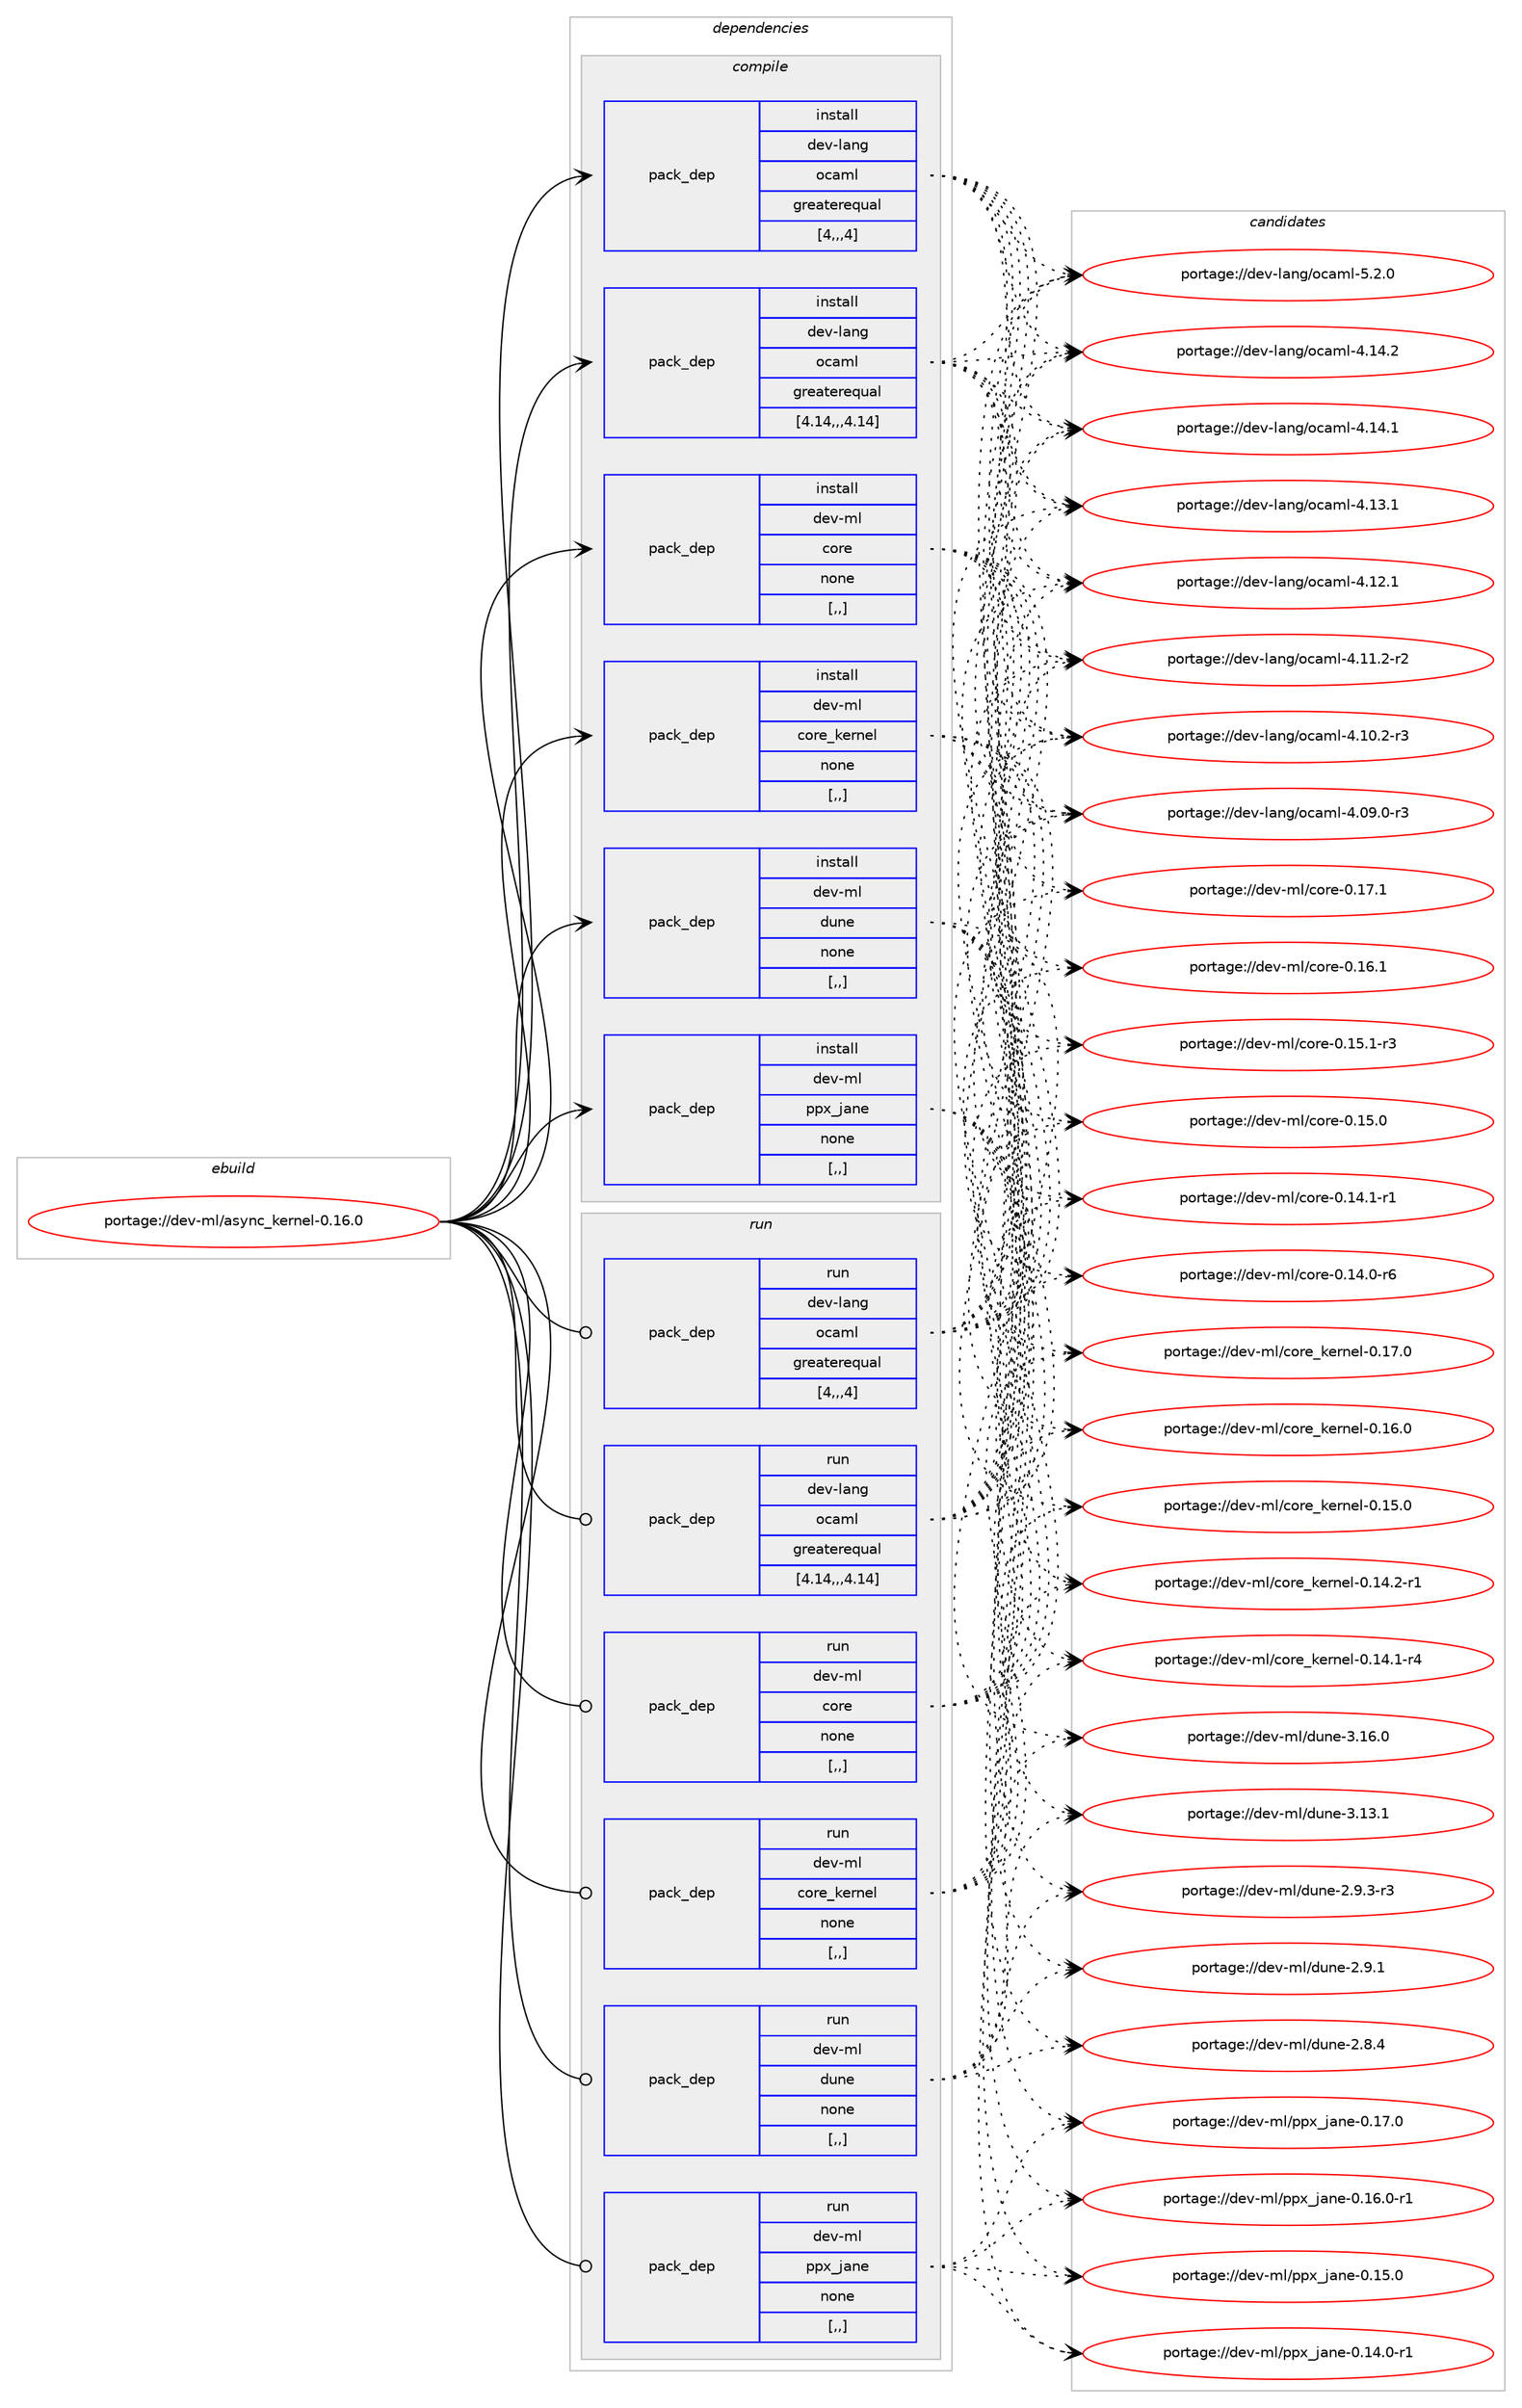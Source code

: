 digraph prolog {

# *************
# Graph options
# *************

newrank=true;
concentrate=true;
compound=true;
graph [rankdir=LR,fontname=Helvetica,fontsize=10,ranksep=1.5];#, ranksep=2.5, nodesep=0.2];
edge  [arrowhead=vee];
node  [fontname=Helvetica,fontsize=10];

# **********
# The ebuild
# **********

subgraph cluster_leftcol {
color=gray;
label=<<i>ebuild</i>>;
id [label="portage://dev-ml/async_kernel-0.16.0", color=red, width=4, href="../dev-ml/async_kernel-0.16.0.svg"];
}

# ****************
# The dependencies
# ****************

subgraph cluster_midcol {
color=gray;
label=<<i>dependencies</i>>;
subgraph cluster_compile {
fillcolor="#eeeeee";
style=filled;
label=<<i>compile</i>>;
subgraph pack447327 {
dependency611570 [label=<<TABLE BORDER="0" CELLBORDER="1" CELLSPACING="0" CELLPADDING="4" WIDTH="220"><TR><TD ROWSPAN="6" CELLPADDING="30">pack_dep</TD></TR><TR><TD WIDTH="110">install</TD></TR><TR><TD>dev-lang</TD></TR><TR><TD>ocaml</TD></TR><TR><TD>greaterequal</TD></TR><TR><TD>[4,,,4]</TD></TR></TABLE>>, shape=none, color=blue];
}
id:e -> dependency611570:w [weight=20,style="solid",arrowhead="vee"];
subgraph pack447328 {
dependency611571 [label=<<TABLE BORDER="0" CELLBORDER="1" CELLSPACING="0" CELLPADDING="4" WIDTH="220"><TR><TD ROWSPAN="6" CELLPADDING="30">pack_dep</TD></TR><TR><TD WIDTH="110">install</TD></TR><TR><TD>dev-lang</TD></TR><TR><TD>ocaml</TD></TR><TR><TD>greaterequal</TD></TR><TR><TD>[4.14,,,4.14]</TD></TR></TABLE>>, shape=none, color=blue];
}
id:e -> dependency611571:w [weight=20,style="solid",arrowhead="vee"];
subgraph pack447329 {
dependency611572 [label=<<TABLE BORDER="0" CELLBORDER="1" CELLSPACING="0" CELLPADDING="4" WIDTH="220"><TR><TD ROWSPAN="6" CELLPADDING="30">pack_dep</TD></TR><TR><TD WIDTH="110">install</TD></TR><TR><TD>dev-ml</TD></TR><TR><TD>core</TD></TR><TR><TD>none</TD></TR><TR><TD>[,,]</TD></TR></TABLE>>, shape=none, color=blue];
}
id:e -> dependency611572:w [weight=20,style="solid",arrowhead="vee"];
subgraph pack447330 {
dependency611573 [label=<<TABLE BORDER="0" CELLBORDER="1" CELLSPACING="0" CELLPADDING="4" WIDTH="220"><TR><TD ROWSPAN="6" CELLPADDING="30">pack_dep</TD></TR><TR><TD WIDTH="110">install</TD></TR><TR><TD>dev-ml</TD></TR><TR><TD>core_kernel</TD></TR><TR><TD>none</TD></TR><TR><TD>[,,]</TD></TR></TABLE>>, shape=none, color=blue];
}
id:e -> dependency611573:w [weight=20,style="solid",arrowhead="vee"];
subgraph pack447331 {
dependency611574 [label=<<TABLE BORDER="0" CELLBORDER="1" CELLSPACING="0" CELLPADDING="4" WIDTH="220"><TR><TD ROWSPAN="6" CELLPADDING="30">pack_dep</TD></TR><TR><TD WIDTH="110">install</TD></TR><TR><TD>dev-ml</TD></TR><TR><TD>dune</TD></TR><TR><TD>none</TD></TR><TR><TD>[,,]</TD></TR></TABLE>>, shape=none, color=blue];
}
id:e -> dependency611574:w [weight=20,style="solid",arrowhead="vee"];
subgraph pack447332 {
dependency611575 [label=<<TABLE BORDER="0" CELLBORDER="1" CELLSPACING="0" CELLPADDING="4" WIDTH="220"><TR><TD ROWSPAN="6" CELLPADDING="30">pack_dep</TD></TR><TR><TD WIDTH="110">install</TD></TR><TR><TD>dev-ml</TD></TR><TR><TD>ppx_jane</TD></TR><TR><TD>none</TD></TR><TR><TD>[,,]</TD></TR></TABLE>>, shape=none, color=blue];
}
id:e -> dependency611575:w [weight=20,style="solid",arrowhead="vee"];
}
subgraph cluster_compileandrun {
fillcolor="#eeeeee";
style=filled;
label=<<i>compile and run</i>>;
}
subgraph cluster_run {
fillcolor="#eeeeee";
style=filled;
label=<<i>run</i>>;
subgraph pack447333 {
dependency611576 [label=<<TABLE BORDER="0" CELLBORDER="1" CELLSPACING="0" CELLPADDING="4" WIDTH="220"><TR><TD ROWSPAN="6" CELLPADDING="30">pack_dep</TD></TR><TR><TD WIDTH="110">run</TD></TR><TR><TD>dev-lang</TD></TR><TR><TD>ocaml</TD></TR><TR><TD>greaterequal</TD></TR><TR><TD>[4,,,4]</TD></TR></TABLE>>, shape=none, color=blue];
}
id:e -> dependency611576:w [weight=20,style="solid",arrowhead="odot"];
subgraph pack447334 {
dependency611577 [label=<<TABLE BORDER="0" CELLBORDER="1" CELLSPACING="0" CELLPADDING="4" WIDTH="220"><TR><TD ROWSPAN="6" CELLPADDING="30">pack_dep</TD></TR><TR><TD WIDTH="110">run</TD></TR><TR><TD>dev-lang</TD></TR><TR><TD>ocaml</TD></TR><TR><TD>greaterequal</TD></TR><TR><TD>[4.14,,,4.14]</TD></TR></TABLE>>, shape=none, color=blue];
}
id:e -> dependency611577:w [weight=20,style="solid",arrowhead="odot"];
subgraph pack447335 {
dependency611578 [label=<<TABLE BORDER="0" CELLBORDER="1" CELLSPACING="0" CELLPADDING="4" WIDTH="220"><TR><TD ROWSPAN="6" CELLPADDING="30">pack_dep</TD></TR><TR><TD WIDTH="110">run</TD></TR><TR><TD>dev-ml</TD></TR><TR><TD>core</TD></TR><TR><TD>none</TD></TR><TR><TD>[,,]</TD></TR></TABLE>>, shape=none, color=blue];
}
id:e -> dependency611578:w [weight=20,style="solid",arrowhead="odot"];
subgraph pack447336 {
dependency611579 [label=<<TABLE BORDER="0" CELLBORDER="1" CELLSPACING="0" CELLPADDING="4" WIDTH="220"><TR><TD ROWSPAN="6" CELLPADDING="30">pack_dep</TD></TR><TR><TD WIDTH="110">run</TD></TR><TR><TD>dev-ml</TD></TR><TR><TD>core_kernel</TD></TR><TR><TD>none</TD></TR><TR><TD>[,,]</TD></TR></TABLE>>, shape=none, color=blue];
}
id:e -> dependency611579:w [weight=20,style="solid",arrowhead="odot"];
subgraph pack447337 {
dependency611580 [label=<<TABLE BORDER="0" CELLBORDER="1" CELLSPACING="0" CELLPADDING="4" WIDTH="220"><TR><TD ROWSPAN="6" CELLPADDING="30">pack_dep</TD></TR><TR><TD WIDTH="110">run</TD></TR><TR><TD>dev-ml</TD></TR><TR><TD>dune</TD></TR><TR><TD>none</TD></TR><TR><TD>[,,]</TD></TR></TABLE>>, shape=none, color=blue];
}
id:e -> dependency611580:w [weight=20,style="solid",arrowhead="odot"];
subgraph pack447338 {
dependency611581 [label=<<TABLE BORDER="0" CELLBORDER="1" CELLSPACING="0" CELLPADDING="4" WIDTH="220"><TR><TD ROWSPAN="6" CELLPADDING="30">pack_dep</TD></TR><TR><TD WIDTH="110">run</TD></TR><TR><TD>dev-ml</TD></TR><TR><TD>ppx_jane</TD></TR><TR><TD>none</TD></TR><TR><TD>[,,]</TD></TR></TABLE>>, shape=none, color=blue];
}
id:e -> dependency611581:w [weight=20,style="solid",arrowhead="odot"];
}
}

# **************
# The candidates
# **************

subgraph cluster_choices {
rank=same;
color=gray;
label=<<i>candidates</i>>;

subgraph choice447327 {
color=black;
nodesep=1;
choice1001011184510897110103471119997109108455346504648 [label="portage://dev-lang/ocaml-5.2.0", color=red, width=4,href="../dev-lang/ocaml-5.2.0.svg"];
choice100101118451089711010347111999710910845524649524650 [label="portage://dev-lang/ocaml-4.14.2", color=red, width=4,href="../dev-lang/ocaml-4.14.2.svg"];
choice100101118451089711010347111999710910845524649524649 [label="portage://dev-lang/ocaml-4.14.1", color=red, width=4,href="../dev-lang/ocaml-4.14.1.svg"];
choice100101118451089711010347111999710910845524649514649 [label="portage://dev-lang/ocaml-4.13.1", color=red, width=4,href="../dev-lang/ocaml-4.13.1.svg"];
choice100101118451089711010347111999710910845524649504649 [label="portage://dev-lang/ocaml-4.12.1", color=red, width=4,href="../dev-lang/ocaml-4.12.1.svg"];
choice1001011184510897110103471119997109108455246494946504511450 [label="portage://dev-lang/ocaml-4.11.2-r2", color=red, width=4,href="../dev-lang/ocaml-4.11.2-r2.svg"];
choice1001011184510897110103471119997109108455246494846504511451 [label="portage://dev-lang/ocaml-4.10.2-r3", color=red, width=4,href="../dev-lang/ocaml-4.10.2-r3.svg"];
choice1001011184510897110103471119997109108455246485746484511451 [label="portage://dev-lang/ocaml-4.09.0-r3", color=red, width=4,href="../dev-lang/ocaml-4.09.0-r3.svg"];
dependency611570:e -> choice1001011184510897110103471119997109108455346504648:w [style=dotted,weight="100"];
dependency611570:e -> choice100101118451089711010347111999710910845524649524650:w [style=dotted,weight="100"];
dependency611570:e -> choice100101118451089711010347111999710910845524649524649:w [style=dotted,weight="100"];
dependency611570:e -> choice100101118451089711010347111999710910845524649514649:w [style=dotted,weight="100"];
dependency611570:e -> choice100101118451089711010347111999710910845524649504649:w [style=dotted,weight="100"];
dependency611570:e -> choice1001011184510897110103471119997109108455246494946504511450:w [style=dotted,weight="100"];
dependency611570:e -> choice1001011184510897110103471119997109108455246494846504511451:w [style=dotted,weight="100"];
dependency611570:e -> choice1001011184510897110103471119997109108455246485746484511451:w [style=dotted,weight="100"];
}
subgraph choice447328 {
color=black;
nodesep=1;
choice1001011184510897110103471119997109108455346504648 [label="portage://dev-lang/ocaml-5.2.0", color=red, width=4,href="../dev-lang/ocaml-5.2.0.svg"];
choice100101118451089711010347111999710910845524649524650 [label="portage://dev-lang/ocaml-4.14.2", color=red, width=4,href="../dev-lang/ocaml-4.14.2.svg"];
choice100101118451089711010347111999710910845524649524649 [label="portage://dev-lang/ocaml-4.14.1", color=red, width=4,href="../dev-lang/ocaml-4.14.1.svg"];
choice100101118451089711010347111999710910845524649514649 [label="portage://dev-lang/ocaml-4.13.1", color=red, width=4,href="../dev-lang/ocaml-4.13.1.svg"];
choice100101118451089711010347111999710910845524649504649 [label="portage://dev-lang/ocaml-4.12.1", color=red, width=4,href="../dev-lang/ocaml-4.12.1.svg"];
choice1001011184510897110103471119997109108455246494946504511450 [label="portage://dev-lang/ocaml-4.11.2-r2", color=red, width=4,href="../dev-lang/ocaml-4.11.2-r2.svg"];
choice1001011184510897110103471119997109108455246494846504511451 [label="portage://dev-lang/ocaml-4.10.2-r3", color=red, width=4,href="../dev-lang/ocaml-4.10.2-r3.svg"];
choice1001011184510897110103471119997109108455246485746484511451 [label="portage://dev-lang/ocaml-4.09.0-r3", color=red, width=4,href="../dev-lang/ocaml-4.09.0-r3.svg"];
dependency611571:e -> choice1001011184510897110103471119997109108455346504648:w [style=dotted,weight="100"];
dependency611571:e -> choice100101118451089711010347111999710910845524649524650:w [style=dotted,weight="100"];
dependency611571:e -> choice100101118451089711010347111999710910845524649524649:w [style=dotted,weight="100"];
dependency611571:e -> choice100101118451089711010347111999710910845524649514649:w [style=dotted,weight="100"];
dependency611571:e -> choice100101118451089711010347111999710910845524649504649:w [style=dotted,weight="100"];
dependency611571:e -> choice1001011184510897110103471119997109108455246494946504511450:w [style=dotted,weight="100"];
dependency611571:e -> choice1001011184510897110103471119997109108455246494846504511451:w [style=dotted,weight="100"];
dependency611571:e -> choice1001011184510897110103471119997109108455246485746484511451:w [style=dotted,weight="100"];
}
subgraph choice447329 {
color=black;
nodesep=1;
choice10010111845109108479911111410145484649554649 [label="portage://dev-ml/core-0.17.1", color=red, width=4,href="../dev-ml/core-0.17.1.svg"];
choice10010111845109108479911111410145484649544649 [label="portage://dev-ml/core-0.16.1", color=red, width=4,href="../dev-ml/core-0.16.1.svg"];
choice100101118451091084799111114101454846495346494511451 [label="portage://dev-ml/core-0.15.1-r3", color=red, width=4,href="../dev-ml/core-0.15.1-r3.svg"];
choice10010111845109108479911111410145484649534648 [label="portage://dev-ml/core-0.15.0", color=red, width=4,href="../dev-ml/core-0.15.0.svg"];
choice100101118451091084799111114101454846495246494511449 [label="portage://dev-ml/core-0.14.1-r1", color=red, width=4,href="../dev-ml/core-0.14.1-r1.svg"];
choice100101118451091084799111114101454846495246484511454 [label="portage://dev-ml/core-0.14.0-r6", color=red, width=4,href="../dev-ml/core-0.14.0-r6.svg"];
dependency611572:e -> choice10010111845109108479911111410145484649554649:w [style=dotted,weight="100"];
dependency611572:e -> choice10010111845109108479911111410145484649544649:w [style=dotted,weight="100"];
dependency611572:e -> choice100101118451091084799111114101454846495346494511451:w [style=dotted,weight="100"];
dependency611572:e -> choice10010111845109108479911111410145484649534648:w [style=dotted,weight="100"];
dependency611572:e -> choice100101118451091084799111114101454846495246494511449:w [style=dotted,weight="100"];
dependency611572:e -> choice100101118451091084799111114101454846495246484511454:w [style=dotted,weight="100"];
}
subgraph choice447330 {
color=black;
nodesep=1;
choice1001011184510910847991111141019510710111411010110845484649554648 [label="portage://dev-ml/core_kernel-0.17.0", color=red, width=4,href="../dev-ml/core_kernel-0.17.0.svg"];
choice1001011184510910847991111141019510710111411010110845484649544648 [label="portage://dev-ml/core_kernel-0.16.0", color=red, width=4,href="../dev-ml/core_kernel-0.16.0.svg"];
choice1001011184510910847991111141019510710111411010110845484649534648 [label="portage://dev-ml/core_kernel-0.15.0", color=red, width=4,href="../dev-ml/core_kernel-0.15.0.svg"];
choice10010111845109108479911111410195107101114110101108454846495246504511449 [label="portage://dev-ml/core_kernel-0.14.2-r1", color=red, width=4,href="../dev-ml/core_kernel-0.14.2-r1.svg"];
choice10010111845109108479911111410195107101114110101108454846495246494511452 [label="portage://dev-ml/core_kernel-0.14.1-r4", color=red, width=4,href="../dev-ml/core_kernel-0.14.1-r4.svg"];
dependency611573:e -> choice1001011184510910847991111141019510710111411010110845484649554648:w [style=dotted,weight="100"];
dependency611573:e -> choice1001011184510910847991111141019510710111411010110845484649544648:w [style=dotted,weight="100"];
dependency611573:e -> choice1001011184510910847991111141019510710111411010110845484649534648:w [style=dotted,weight="100"];
dependency611573:e -> choice10010111845109108479911111410195107101114110101108454846495246504511449:w [style=dotted,weight="100"];
dependency611573:e -> choice10010111845109108479911111410195107101114110101108454846495246494511452:w [style=dotted,weight="100"];
}
subgraph choice447331 {
color=black;
nodesep=1;
choice100101118451091084710011711010145514649544648 [label="portage://dev-ml/dune-3.16.0", color=red, width=4,href="../dev-ml/dune-3.16.0.svg"];
choice100101118451091084710011711010145514649514649 [label="portage://dev-ml/dune-3.13.1", color=red, width=4,href="../dev-ml/dune-3.13.1.svg"];
choice10010111845109108471001171101014550465746514511451 [label="portage://dev-ml/dune-2.9.3-r3", color=red, width=4,href="../dev-ml/dune-2.9.3-r3.svg"];
choice1001011184510910847100117110101455046574649 [label="portage://dev-ml/dune-2.9.1", color=red, width=4,href="../dev-ml/dune-2.9.1.svg"];
choice1001011184510910847100117110101455046564652 [label="portage://dev-ml/dune-2.8.4", color=red, width=4,href="../dev-ml/dune-2.8.4.svg"];
dependency611574:e -> choice100101118451091084710011711010145514649544648:w [style=dotted,weight="100"];
dependency611574:e -> choice100101118451091084710011711010145514649514649:w [style=dotted,weight="100"];
dependency611574:e -> choice10010111845109108471001171101014550465746514511451:w [style=dotted,weight="100"];
dependency611574:e -> choice1001011184510910847100117110101455046574649:w [style=dotted,weight="100"];
dependency611574:e -> choice1001011184510910847100117110101455046564652:w [style=dotted,weight="100"];
}
subgraph choice447332 {
color=black;
nodesep=1;
choice1001011184510910847112112120951069711010145484649554648 [label="portage://dev-ml/ppx_jane-0.17.0", color=red, width=4,href="../dev-ml/ppx_jane-0.17.0.svg"];
choice10010111845109108471121121209510697110101454846495446484511449 [label="portage://dev-ml/ppx_jane-0.16.0-r1", color=red, width=4,href="../dev-ml/ppx_jane-0.16.0-r1.svg"];
choice1001011184510910847112112120951069711010145484649534648 [label="portage://dev-ml/ppx_jane-0.15.0", color=red, width=4,href="../dev-ml/ppx_jane-0.15.0.svg"];
choice10010111845109108471121121209510697110101454846495246484511449 [label="portage://dev-ml/ppx_jane-0.14.0-r1", color=red, width=4,href="../dev-ml/ppx_jane-0.14.0-r1.svg"];
dependency611575:e -> choice1001011184510910847112112120951069711010145484649554648:w [style=dotted,weight="100"];
dependency611575:e -> choice10010111845109108471121121209510697110101454846495446484511449:w [style=dotted,weight="100"];
dependency611575:e -> choice1001011184510910847112112120951069711010145484649534648:w [style=dotted,weight="100"];
dependency611575:e -> choice10010111845109108471121121209510697110101454846495246484511449:w [style=dotted,weight="100"];
}
subgraph choice447333 {
color=black;
nodesep=1;
choice1001011184510897110103471119997109108455346504648 [label="portage://dev-lang/ocaml-5.2.0", color=red, width=4,href="../dev-lang/ocaml-5.2.0.svg"];
choice100101118451089711010347111999710910845524649524650 [label="portage://dev-lang/ocaml-4.14.2", color=red, width=4,href="../dev-lang/ocaml-4.14.2.svg"];
choice100101118451089711010347111999710910845524649524649 [label="portage://dev-lang/ocaml-4.14.1", color=red, width=4,href="../dev-lang/ocaml-4.14.1.svg"];
choice100101118451089711010347111999710910845524649514649 [label="portage://dev-lang/ocaml-4.13.1", color=red, width=4,href="../dev-lang/ocaml-4.13.1.svg"];
choice100101118451089711010347111999710910845524649504649 [label="portage://dev-lang/ocaml-4.12.1", color=red, width=4,href="../dev-lang/ocaml-4.12.1.svg"];
choice1001011184510897110103471119997109108455246494946504511450 [label="portage://dev-lang/ocaml-4.11.2-r2", color=red, width=4,href="../dev-lang/ocaml-4.11.2-r2.svg"];
choice1001011184510897110103471119997109108455246494846504511451 [label="portage://dev-lang/ocaml-4.10.2-r3", color=red, width=4,href="../dev-lang/ocaml-4.10.2-r3.svg"];
choice1001011184510897110103471119997109108455246485746484511451 [label="portage://dev-lang/ocaml-4.09.0-r3", color=red, width=4,href="../dev-lang/ocaml-4.09.0-r3.svg"];
dependency611576:e -> choice1001011184510897110103471119997109108455346504648:w [style=dotted,weight="100"];
dependency611576:e -> choice100101118451089711010347111999710910845524649524650:w [style=dotted,weight="100"];
dependency611576:e -> choice100101118451089711010347111999710910845524649524649:w [style=dotted,weight="100"];
dependency611576:e -> choice100101118451089711010347111999710910845524649514649:w [style=dotted,weight="100"];
dependency611576:e -> choice100101118451089711010347111999710910845524649504649:w [style=dotted,weight="100"];
dependency611576:e -> choice1001011184510897110103471119997109108455246494946504511450:w [style=dotted,weight="100"];
dependency611576:e -> choice1001011184510897110103471119997109108455246494846504511451:w [style=dotted,weight="100"];
dependency611576:e -> choice1001011184510897110103471119997109108455246485746484511451:w [style=dotted,weight="100"];
}
subgraph choice447334 {
color=black;
nodesep=1;
choice1001011184510897110103471119997109108455346504648 [label="portage://dev-lang/ocaml-5.2.0", color=red, width=4,href="../dev-lang/ocaml-5.2.0.svg"];
choice100101118451089711010347111999710910845524649524650 [label="portage://dev-lang/ocaml-4.14.2", color=red, width=4,href="../dev-lang/ocaml-4.14.2.svg"];
choice100101118451089711010347111999710910845524649524649 [label="portage://dev-lang/ocaml-4.14.1", color=red, width=4,href="../dev-lang/ocaml-4.14.1.svg"];
choice100101118451089711010347111999710910845524649514649 [label="portage://dev-lang/ocaml-4.13.1", color=red, width=4,href="../dev-lang/ocaml-4.13.1.svg"];
choice100101118451089711010347111999710910845524649504649 [label="portage://dev-lang/ocaml-4.12.1", color=red, width=4,href="../dev-lang/ocaml-4.12.1.svg"];
choice1001011184510897110103471119997109108455246494946504511450 [label="portage://dev-lang/ocaml-4.11.2-r2", color=red, width=4,href="../dev-lang/ocaml-4.11.2-r2.svg"];
choice1001011184510897110103471119997109108455246494846504511451 [label="portage://dev-lang/ocaml-4.10.2-r3", color=red, width=4,href="../dev-lang/ocaml-4.10.2-r3.svg"];
choice1001011184510897110103471119997109108455246485746484511451 [label="portage://dev-lang/ocaml-4.09.0-r3", color=red, width=4,href="../dev-lang/ocaml-4.09.0-r3.svg"];
dependency611577:e -> choice1001011184510897110103471119997109108455346504648:w [style=dotted,weight="100"];
dependency611577:e -> choice100101118451089711010347111999710910845524649524650:w [style=dotted,weight="100"];
dependency611577:e -> choice100101118451089711010347111999710910845524649524649:w [style=dotted,weight="100"];
dependency611577:e -> choice100101118451089711010347111999710910845524649514649:w [style=dotted,weight="100"];
dependency611577:e -> choice100101118451089711010347111999710910845524649504649:w [style=dotted,weight="100"];
dependency611577:e -> choice1001011184510897110103471119997109108455246494946504511450:w [style=dotted,weight="100"];
dependency611577:e -> choice1001011184510897110103471119997109108455246494846504511451:w [style=dotted,weight="100"];
dependency611577:e -> choice1001011184510897110103471119997109108455246485746484511451:w [style=dotted,weight="100"];
}
subgraph choice447335 {
color=black;
nodesep=1;
choice10010111845109108479911111410145484649554649 [label="portage://dev-ml/core-0.17.1", color=red, width=4,href="../dev-ml/core-0.17.1.svg"];
choice10010111845109108479911111410145484649544649 [label="portage://dev-ml/core-0.16.1", color=red, width=4,href="../dev-ml/core-0.16.1.svg"];
choice100101118451091084799111114101454846495346494511451 [label="portage://dev-ml/core-0.15.1-r3", color=red, width=4,href="../dev-ml/core-0.15.1-r3.svg"];
choice10010111845109108479911111410145484649534648 [label="portage://dev-ml/core-0.15.0", color=red, width=4,href="../dev-ml/core-0.15.0.svg"];
choice100101118451091084799111114101454846495246494511449 [label="portage://dev-ml/core-0.14.1-r1", color=red, width=4,href="../dev-ml/core-0.14.1-r1.svg"];
choice100101118451091084799111114101454846495246484511454 [label="portage://dev-ml/core-0.14.0-r6", color=red, width=4,href="../dev-ml/core-0.14.0-r6.svg"];
dependency611578:e -> choice10010111845109108479911111410145484649554649:w [style=dotted,weight="100"];
dependency611578:e -> choice10010111845109108479911111410145484649544649:w [style=dotted,weight="100"];
dependency611578:e -> choice100101118451091084799111114101454846495346494511451:w [style=dotted,weight="100"];
dependency611578:e -> choice10010111845109108479911111410145484649534648:w [style=dotted,weight="100"];
dependency611578:e -> choice100101118451091084799111114101454846495246494511449:w [style=dotted,weight="100"];
dependency611578:e -> choice100101118451091084799111114101454846495246484511454:w [style=dotted,weight="100"];
}
subgraph choice447336 {
color=black;
nodesep=1;
choice1001011184510910847991111141019510710111411010110845484649554648 [label="portage://dev-ml/core_kernel-0.17.0", color=red, width=4,href="../dev-ml/core_kernel-0.17.0.svg"];
choice1001011184510910847991111141019510710111411010110845484649544648 [label="portage://dev-ml/core_kernel-0.16.0", color=red, width=4,href="../dev-ml/core_kernel-0.16.0.svg"];
choice1001011184510910847991111141019510710111411010110845484649534648 [label="portage://dev-ml/core_kernel-0.15.0", color=red, width=4,href="../dev-ml/core_kernel-0.15.0.svg"];
choice10010111845109108479911111410195107101114110101108454846495246504511449 [label="portage://dev-ml/core_kernel-0.14.2-r1", color=red, width=4,href="../dev-ml/core_kernel-0.14.2-r1.svg"];
choice10010111845109108479911111410195107101114110101108454846495246494511452 [label="portage://dev-ml/core_kernel-0.14.1-r4", color=red, width=4,href="../dev-ml/core_kernel-0.14.1-r4.svg"];
dependency611579:e -> choice1001011184510910847991111141019510710111411010110845484649554648:w [style=dotted,weight="100"];
dependency611579:e -> choice1001011184510910847991111141019510710111411010110845484649544648:w [style=dotted,weight="100"];
dependency611579:e -> choice1001011184510910847991111141019510710111411010110845484649534648:w [style=dotted,weight="100"];
dependency611579:e -> choice10010111845109108479911111410195107101114110101108454846495246504511449:w [style=dotted,weight="100"];
dependency611579:e -> choice10010111845109108479911111410195107101114110101108454846495246494511452:w [style=dotted,weight="100"];
}
subgraph choice447337 {
color=black;
nodesep=1;
choice100101118451091084710011711010145514649544648 [label="portage://dev-ml/dune-3.16.0", color=red, width=4,href="../dev-ml/dune-3.16.0.svg"];
choice100101118451091084710011711010145514649514649 [label="portage://dev-ml/dune-3.13.1", color=red, width=4,href="../dev-ml/dune-3.13.1.svg"];
choice10010111845109108471001171101014550465746514511451 [label="portage://dev-ml/dune-2.9.3-r3", color=red, width=4,href="../dev-ml/dune-2.9.3-r3.svg"];
choice1001011184510910847100117110101455046574649 [label="portage://dev-ml/dune-2.9.1", color=red, width=4,href="../dev-ml/dune-2.9.1.svg"];
choice1001011184510910847100117110101455046564652 [label="portage://dev-ml/dune-2.8.4", color=red, width=4,href="../dev-ml/dune-2.8.4.svg"];
dependency611580:e -> choice100101118451091084710011711010145514649544648:w [style=dotted,weight="100"];
dependency611580:e -> choice100101118451091084710011711010145514649514649:w [style=dotted,weight="100"];
dependency611580:e -> choice10010111845109108471001171101014550465746514511451:w [style=dotted,weight="100"];
dependency611580:e -> choice1001011184510910847100117110101455046574649:w [style=dotted,weight="100"];
dependency611580:e -> choice1001011184510910847100117110101455046564652:w [style=dotted,weight="100"];
}
subgraph choice447338 {
color=black;
nodesep=1;
choice1001011184510910847112112120951069711010145484649554648 [label="portage://dev-ml/ppx_jane-0.17.0", color=red, width=4,href="../dev-ml/ppx_jane-0.17.0.svg"];
choice10010111845109108471121121209510697110101454846495446484511449 [label="portage://dev-ml/ppx_jane-0.16.0-r1", color=red, width=4,href="../dev-ml/ppx_jane-0.16.0-r1.svg"];
choice1001011184510910847112112120951069711010145484649534648 [label="portage://dev-ml/ppx_jane-0.15.0", color=red, width=4,href="../dev-ml/ppx_jane-0.15.0.svg"];
choice10010111845109108471121121209510697110101454846495246484511449 [label="portage://dev-ml/ppx_jane-0.14.0-r1", color=red, width=4,href="../dev-ml/ppx_jane-0.14.0-r1.svg"];
dependency611581:e -> choice1001011184510910847112112120951069711010145484649554648:w [style=dotted,weight="100"];
dependency611581:e -> choice10010111845109108471121121209510697110101454846495446484511449:w [style=dotted,weight="100"];
dependency611581:e -> choice1001011184510910847112112120951069711010145484649534648:w [style=dotted,weight="100"];
dependency611581:e -> choice10010111845109108471121121209510697110101454846495246484511449:w [style=dotted,weight="100"];
}
}

}
